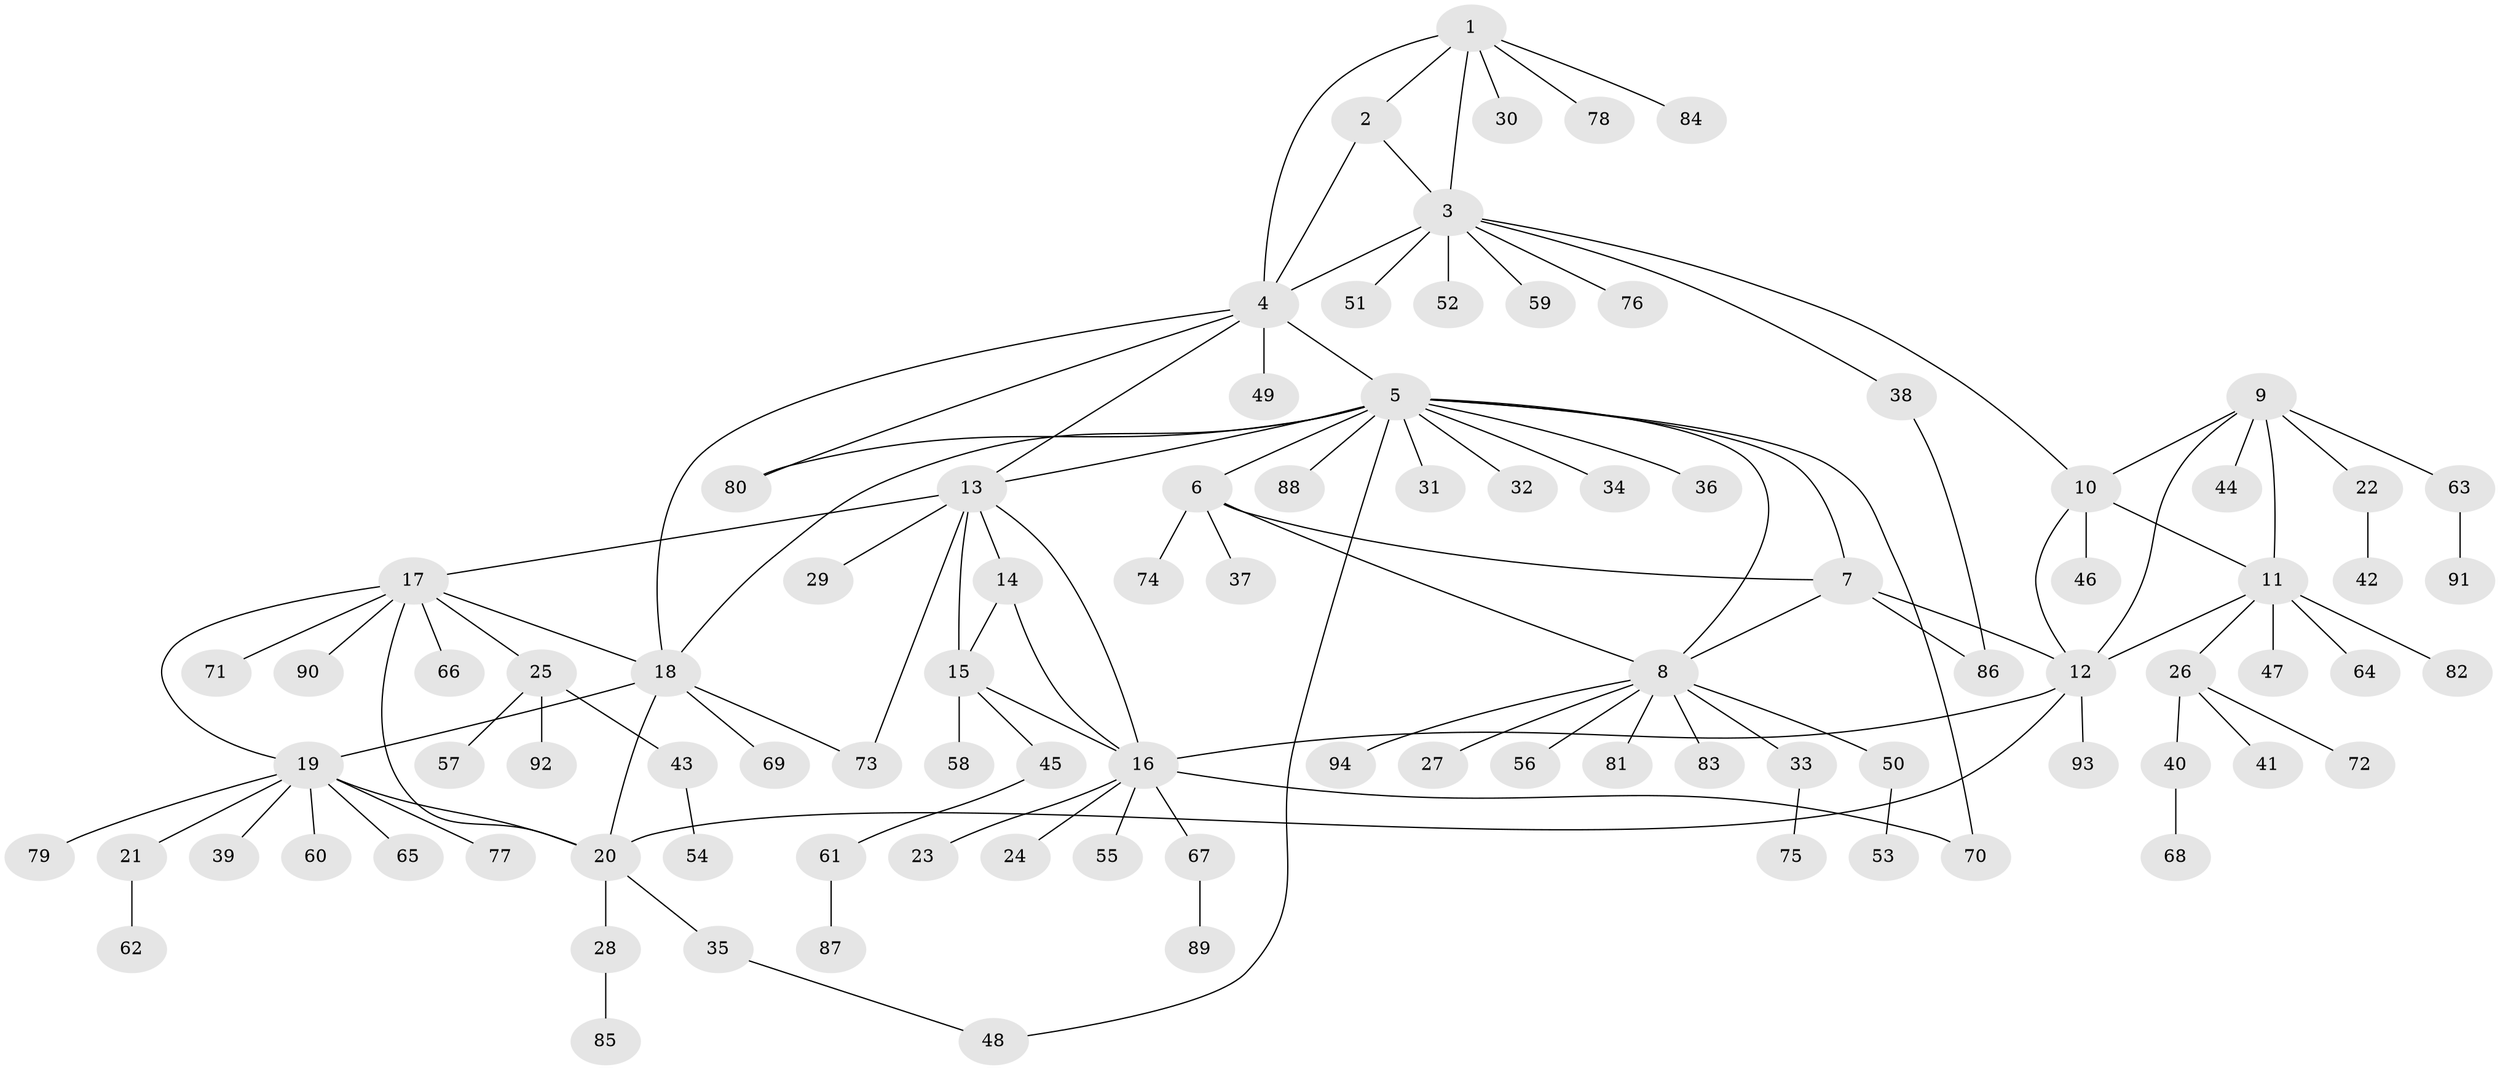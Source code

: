 // coarse degree distribution, {3: 0.10638297872340426, 6: 0.10638297872340426, 7: 0.10638297872340426, 4: 0.06382978723404255, 9: 0.02127659574468085, 5: 0.06382978723404255, 1: 0.46808510638297873, 2: 0.06382978723404255}
// Generated by graph-tools (version 1.1) at 2025/52/03/04/25 22:52:38]
// undirected, 94 vertices, 119 edges
graph export_dot {
  node [color=gray90,style=filled];
  1;
  2;
  3;
  4;
  5;
  6;
  7;
  8;
  9;
  10;
  11;
  12;
  13;
  14;
  15;
  16;
  17;
  18;
  19;
  20;
  21;
  22;
  23;
  24;
  25;
  26;
  27;
  28;
  29;
  30;
  31;
  32;
  33;
  34;
  35;
  36;
  37;
  38;
  39;
  40;
  41;
  42;
  43;
  44;
  45;
  46;
  47;
  48;
  49;
  50;
  51;
  52;
  53;
  54;
  55;
  56;
  57;
  58;
  59;
  60;
  61;
  62;
  63;
  64;
  65;
  66;
  67;
  68;
  69;
  70;
  71;
  72;
  73;
  74;
  75;
  76;
  77;
  78;
  79;
  80;
  81;
  82;
  83;
  84;
  85;
  86;
  87;
  88;
  89;
  90;
  91;
  92;
  93;
  94;
  1 -- 2;
  1 -- 3;
  1 -- 4;
  1 -- 30;
  1 -- 78;
  1 -- 84;
  2 -- 3;
  2 -- 4;
  3 -- 4;
  3 -- 10;
  3 -- 38;
  3 -- 51;
  3 -- 52;
  3 -- 59;
  3 -- 76;
  4 -- 5;
  4 -- 13;
  4 -- 18;
  4 -- 49;
  4 -- 80;
  5 -- 6;
  5 -- 7;
  5 -- 8;
  5 -- 13;
  5 -- 18;
  5 -- 31;
  5 -- 32;
  5 -- 34;
  5 -- 36;
  5 -- 48;
  5 -- 70;
  5 -- 80;
  5 -- 88;
  6 -- 7;
  6 -- 8;
  6 -- 37;
  6 -- 74;
  7 -- 8;
  7 -- 12;
  7 -- 86;
  8 -- 27;
  8 -- 33;
  8 -- 50;
  8 -- 56;
  8 -- 81;
  8 -- 83;
  8 -- 94;
  9 -- 10;
  9 -- 11;
  9 -- 12;
  9 -- 22;
  9 -- 44;
  9 -- 63;
  10 -- 11;
  10 -- 12;
  10 -- 46;
  11 -- 12;
  11 -- 26;
  11 -- 47;
  11 -- 64;
  11 -- 82;
  12 -- 16;
  12 -- 20;
  12 -- 93;
  13 -- 14;
  13 -- 15;
  13 -- 16;
  13 -- 17;
  13 -- 29;
  13 -- 73;
  14 -- 15;
  14 -- 16;
  15 -- 16;
  15 -- 45;
  15 -- 58;
  16 -- 23;
  16 -- 24;
  16 -- 55;
  16 -- 67;
  16 -- 70;
  17 -- 18;
  17 -- 19;
  17 -- 20;
  17 -- 25;
  17 -- 66;
  17 -- 71;
  17 -- 90;
  18 -- 19;
  18 -- 20;
  18 -- 69;
  18 -- 73;
  19 -- 20;
  19 -- 21;
  19 -- 39;
  19 -- 60;
  19 -- 65;
  19 -- 77;
  19 -- 79;
  20 -- 28;
  20 -- 35;
  21 -- 62;
  22 -- 42;
  25 -- 43;
  25 -- 57;
  25 -- 92;
  26 -- 40;
  26 -- 41;
  26 -- 72;
  28 -- 85;
  33 -- 75;
  35 -- 48;
  38 -- 86;
  40 -- 68;
  43 -- 54;
  45 -- 61;
  50 -- 53;
  61 -- 87;
  63 -- 91;
  67 -- 89;
}
